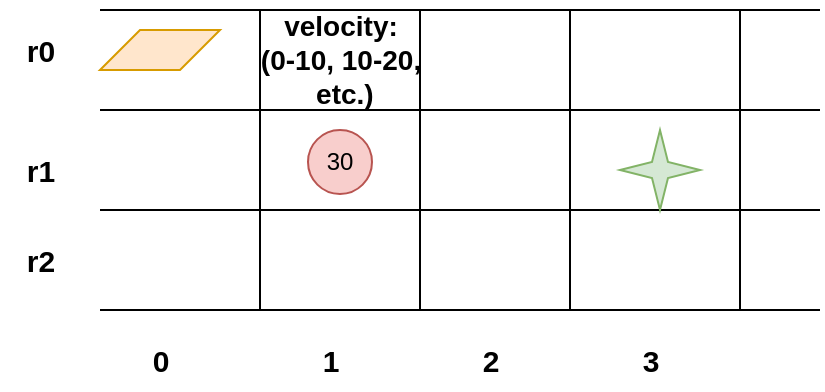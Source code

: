 <mxfile version="27.1.6">
  <diagram name="第 1 页" id="ZMuVAg0V4y0k2SrC5q_7">
    <mxGraphModel dx="978" dy="607" grid="1" gridSize="10" guides="1" tooltips="1" connect="1" arrows="1" fold="1" page="1" pageScale="1" pageWidth="827" pageHeight="1169" math="0" shadow="0">
      <root>
        <mxCell id="0" />
        <mxCell id="1" parent="0" />
        <mxCell id="7TjYhHExIiEcwCnhSbk--3" value="" style="endArrow=none;html=1;rounded=0;" parent="1" edge="1">
          <mxGeometry width="50" height="50" relative="1" as="geometry">
            <mxPoint x="240" y="130" as="sourcePoint" />
            <mxPoint x="600" y="130" as="targetPoint" />
          </mxGeometry>
        </mxCell>
        <mxCell id="7TjYhHExIiEcwCnhSbk--4" value="" style="endArrow=none;html=1;rounded=0;" parent="1" edge="1">
          <mxGeometry width="50" height="50" relative="1" as="geometry">
            <mxPoint x="240" y="180" as="sourcePoint" />
            <mxPoint x="600" y="180" as="targetPoint" />
          </mxGeometry>
        </mxCell>
        <mxCell id="7TjYhHExIiEcwCnhSbk--5" value="" style="endArrow=none;html=1;rounded=0;" parent="1" edge="1">
          <mxGeometry width="50" height="50" relative="1" as="geometry">
            <mxPoint x="240" y="230" as="sourcePoint" />
            <mxPoint x="600" y="230" as="targetPoint" />
          </mxGeometry>
        </mxCell>
        <mxCell id="7TjYhHExIiEcwCnhSbk--6" value="" style="endArrow=none;html=1;rounded=0;" parent="1" edge="1">
          <mxGeometry width="50" height="50" relative="1" as="geometry">
            <mxPoint x="240" y="280" as="sourcePoint" />
            <mxPoint x="600" y="280" as="targetPoint" />
          </mxGeometry>
        </mxCell>
        <mxCell id="7TjYhHExIiEcwCnhSbk--8" value="" style="shape=parallelogram;perimeter=parallelogramPerimeter;whiteSpace=wrap;html=1;fixedSize=1;size=20;fillColor=#ffe6cc;strokeColor=#d79b00;" parent="1" vertex="1">
          <mxGeometry x="240" y="140" width="60" height="20" as="geometry" />
        </mxCell>
        <mxCell id="7TjYhHExIiEcwCnhSbk--9" value="" style="verticalLabelPosition=bottom;verticalAlign=top;html=1;shape=mxgraph.basic.4_point_star_2;dx=0.8;fillColor=#d5e8d4;strokeColor=#82b366;" parent="1" vertex="1">
          <mxGeometry x="500" y="190" width="40" height="40" as="geometry" />
        </mxCell>
        <mxCell id="7TjYhHExIiEcwCnhSbk--20" value="&lt;font&gt;&lt;b&gt;r0&lt;/b&gt;&lt;/font&gt;" style="text;html=1;align=center;verticalAlign=middle;resizable=0;points=[];autosize=1;strokeColor=none;fillColor=none;fontSize=15;" parent="1" vertex="1">
          <mxGeometry x="190" y="135" width="40" height="30" as="geometry" />
        </mxCell>
        <mxCell id="7TjYhHExIiEcwCnhSbk--21" value="&lt;font&gt;&lt;b&gt;r2&lt;/b&gt;&lt;/font&gt;" style="text;html=1;align=center;verticalAlign=middle;resizable=0;points=[];autosize=1;strokeColor=none;fillColor=none;fontSize=15;" parent="1" vertex="1">
          <mxGeometry x="190" y="240" width="40" height="30" as="geometry" />
        </mxCell>
        <mxCell id="7TjYhHExIiEcwCnhSbk--22" value="&lt;font&gt;&lt;b&gt;r1&lt;/b&gt;&lt;/font&gt;" style="text;html=1;align=center;verticalAlign=middle;resizable=0;points=[];autosize=1;strokeColor=none;fillColor=none;fontSize=15;" parent="1" vertex="1">
          <mxGeometry x="190" y="195" width="40" height="30" as="geometry" />
        </mxCell>
        <mxCell id="7TjYhHExIiEcwCnhSbk--23" value="" style="endArrow=none;html=1;rounded=0;" parent="1" edge="1">
          <mxGeometry width="50" height="50" relative="1" as="geometry">
            <mxPoint x="320" y="280" as="sourcePoint" />
            <mxPoint x="320" y="130" as="targetPoint" />
          </mxGeometry>
        </mxCell>
        <mxCell id="7TjYhHExIiEcwCnhSbk--24" value="" style="endArrow=none;html=1;rounded=0;" parent="1" edge="1">
          <mxGeometry width="50" height="50" relative="1" as="geometry">
            <mxPoint x="400" y="280" as="sourcePoint" />
            <mxPoint x="400" y="130" as="targetPoint" />
          </mxGeometry>
        </mxCell>
        <mxCell id="7TjYhHExIiEcwCnhSbk--25" value="" style="endArrow=none;html=1;rounded=0;" parent="1" edge="1">
          <mxGeometry width="50" height="50" relative="1" as="geometry">
            <mxPoint x="475" y="280" as="sourcePoint" />
            <mxPoint x="475" y="130" as="targetPoint" />
          </mxGeometry>
        </mxCell>
        <mxCell id="7TjYhHExIiEcwCnhSbk--26" value="" style="endArrow=none;html=1;rounded=0;" parent="1" edge="1">
          <mxGeometry width="50" height="50" relative="1" as="geometry">
            <mxPoint x="560" y="280" as="sourcePoint" />
            <mxPoint x="560" y="130" as="targetPoint" />
          </mxGeometry>
        </mxCell>
        <mxCell id="7TjYhHExIiEcwCnhSbk--28" value="&lt;b&gt;0&lt;/b&gt;" style="text;html=1;align=center;verticalAlign=middle;resizable=0;points=[];autosize=1;strokeColor=none;fillColor=none;fontSize=15;" parent="1" vertex="1">
          <mxGeometry x="255" y="290" width="30" height="30" as="geometry" />
        </mxCell>
        <mxCell id="7TjYhHExIiEcwCnhSbk--29" value="&lt;b&gt;1&lt;/b&gt;" style="text;html=1;align=center;verticalAlign=middle;resizable=0;points=[];autosize=1;strokeColor=none;fillColor=none;fontSize=15;" parent="1" vertex="1">
          <mxGeometry x="340" y="290" width="30" height="30" as="geometry" />
        </mxCell>
        <mxCell id="7TjYhHExIiEcwCnhSbk--30" value="&lt;b&gt;2&lt;/b&gt;" style="text;html=1;align=center;verticalAlign=middle;resizable=0;points=[];autosize=1;strokeColor=none;fillColor=none;fontSize=15;" parent="1" vertex="1">
          <mxGeometry x="420" y="290" width="30" height="30" as="geometry" />
        </mxCell>
        <mxCell id="7TjYhHExIiEcwCnhSbk--31" value="&lt;b&gt;3&lt;/b&gt;" style="text;html=1;align=center;verticalAlign=middle;resizable=0;points=[];autosize=1;strokeColor=none;fillColor=none;fontSize=15;" parent="1" vertex="1">
          <mxGeometry x="500" y="290" width="30" height="30" as="geometry" />
        </mxCell>
        <mxCell id="OBI6pCJqw2qw31V9P9VR-2" value="&lt;font&gt;&lt;b&gt;velocity:&lt;/b&gt;&lt;/font&gt;&lt;div&gt;&lt;font&gt;&lt;b&gt;(0-10, 10-20,&lt;/b&gt;&lt;/font&gt;&lt;div&gt;&lt;font&gt;&lt;b&gt;&amp;nbsp;etc.)&lt;/b&gt;&lt;/font&gt;&lt;/div&gt;&lt;/div&gt;" style="text;html=1;align=center;verticalAlign=middle;resizable=0;points=[];autosize=1;strokeColor=none;fillColor=none;fontSize=14;" parent="1" vertex="1">
          <mxGeometry x="310" y="125" width="100" height="60" as="geometry" />
        </mxCell>
        <mxCell id="OBI6pCJqw2qw31V9P9VR-3" value="30" style="ellipse;whiteSpace=wrap;html=1;aspect=fixed;fillColor=#f8cecc;strokeColor=#b85450;" parent="1" vertex="1">
          <mxGeometry x="344" y="190" width="32" height="32" as="geometry" />
        </mxCell>
      </root>
    </mxGraphModel>
  </diagram>
</mxfile>
